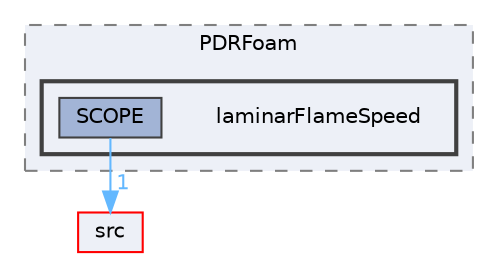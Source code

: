 digraph "applications/solvers/combustion/PDRFoam/laminarFlameSpeed"
{
 // LATEX_PDF_SIZE
  bgcolor="transparent";
  edge [fontname=Helvetica,fontsize=10,labelfontname=Helvetica,labelfontsize=10];
  node [fontname=Helvetica,fontsize=10,shape=box,height=0.2,width=0.4];
  compound=true
  subgraph clusterdir_7013a7587984e010384a3ad956d16510 {
    graph [ bgcolor="#edf0f7", pencolor="grey50", label="PDRFoam", fontname=Helvetica,fontsize=10 style="filled,dashed", URL="dir_7013a7587984e010384a3ad956d16510.html",tooltip=""]
  subgraph clusterdir_7c5380a9e15431c3d88f79d83259de89 {
    graph [ bgcolor="#edf0f7", pencolor="grey25", label="", fontname=Helvetica,fontsize=10 style="filled,bold", URL="dir_7c5380a9e15431c3d88f79d83259de89.html",tooltip=""]
    dir_7c5380a9e15431c3d88f79d83259de89 [shape=plaintext, label="laminarFlameSpeed"];
  dir_5529a56fec1ecbc5f929af7cfa7dec0a [label="SCOPE", fillcolor="#a2b4d6", color="grey25", style="filled", URL="dir_5529a56fec1ecbc5f929af7cfa7dec0a.html",tooltip=""];
  }
  }
  dir_68267d1309a1af8e8297ef4c3efbcdba [label="src", fillcolor="#edf0f7", color="red", style="filled", URL="dir_68267d1309a1af8e8297ef4c3efbcdba.html",tooltip=""];
  dir_5529a56fec1ecbc5f929af7cfa7dec0a->dir_68267d1309a1af8e8297ef4c3efbcdba [headlabel="1", labeldistance=1.5 headhref="dir_003441_003729.html" href="dir_003441_003729.html" color="steelblue1" fontcolor="steelblue1"];
}
